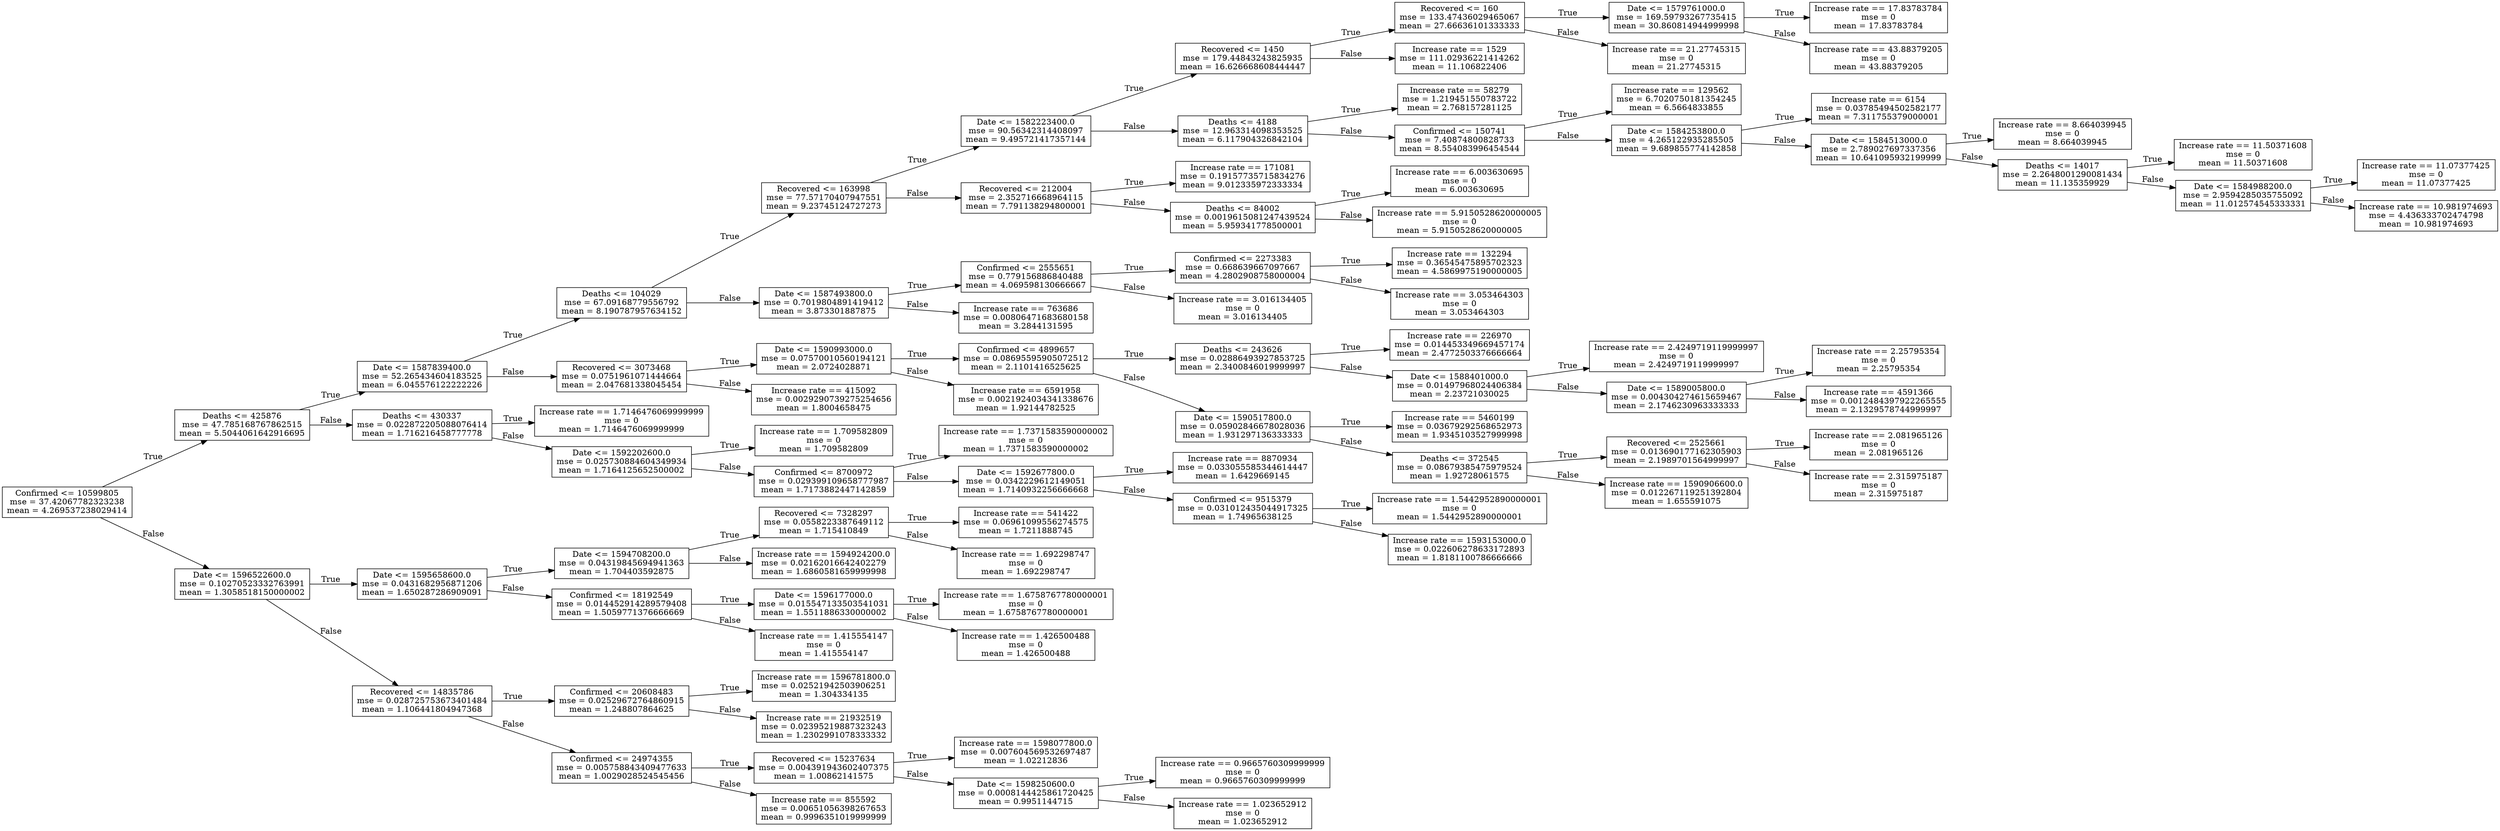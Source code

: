 digraph "Decision Tree" {
	rankdir=LR size="1000,500"
	node [shape=rectangle]
	"Confirmed <= 10599805
mse = 37.42067782323238
mean = 4.269537238029414" -> "Deaths <= 425876
mse = 47.785168767862515
mean = 5.5044061642916695" [label=True]
	"Confirmed <= 10599805
mse = 37.42067782323238
mean = 4.269537238029414" -> "Date <= 1596522600.0
mse = 0.10270523332763991
mean = 1.3058518150000002" [label=False]
	"Deaths <= 425876
mse = 47.785168767862515
mean = 5.5044061642916695" -> "Date <= 1587839400.0
mse = 52.265434604183525
mean = 6.045576122222226" [label=True]
	"Deaths <= 425876
mse = 47.785168767862515
mean = 5.5044061642916695" -> "Deaths <= 430337
mse = 0.022872205088076414
mean = 1.716216458777778" [label=False]
	"Date <= 1596522600.0
mse = 0.10270523332763991
mean = 1.3058518150000002" -> "Date <= 1595658600.0
mse = 0.0431682956871206
mean = 1.650287286909091" [label=True]
	"Date <= 1596522600.0
mse = 0.10270523332763991
mean = 1.3058518150000002" -> "Recovered <= 14835786
mse = 0.028725753673401484
mean = 1.106441804947368" [label=False]
	"Date <= 1587839400.0
mse = 52.265434604183525
mean = 6.045576122222226" -> "Deaths <= 104029
mse = 67.09168779556792
mean = 8.190787957634152" [label=True]
	"Date <= 1587839400.0
mse = 52.265434604183525
mean = 6.045576122222226" -> "Recovered <= 3073468
mse = 0.0751961071444664
mean = 2.047681338045454" [label=False]
	"Deaths <= 430337
mse = 0.022872205088076414
mean = 1.716216458777778" -> "Increase rate == 1.7146476069999999
mse = 0
mean = 1.7146476069999999" [label=True]
	"Deaths <= 430337
mse = 0.022872205088076414
mean = 1.716216458777778" -> "Date <= 1592202600.0
mse = 0.025730884604349934
mean = 1.7164125652500002" [label=False]
	"Date <= 1595658600.0
mse = 0.0431682956871206
mean = 1.650287286909091" -> "Date <= 1594708200.0
mse = 0.04319845694941363
mean = 1.704403592875" [label=True]
	"Date <= 1595658600.0
mse = 0.0431682956871206
mean = 1.650287286909091" -> "Confirmed <= 18192549
mse = 0.014452914289579408
mean = 1.5059771376666669" [label=False]
	"Recovered <= 14835786
mse = 0.028725753673401484
mean = 1.106441804947368" -> "Confirmed <= 20608483
mse = 0.02529672764860915
mean = 1.248807864625" [label=True]
	"Recovered <= 14835786
mse = 0.028725753673401484
mean = 1.106441804947368" -> "Confirmed <= 24974355
mse = 0.005758843409477633
mean = 1.0029028524545456" [label=False]
	"Deaths <= 104029
mse = 67.09168779556792
mean = 8.190787957634152" -> "Recovered <= 163998
mse = 77.57170407947551
mean = 9.23745124727273" [label=True]
	"Deaths <= 104029
mse = 67.09168779556792
mean = 8.190787957634152" -> "Date <= 1587493800.0
mse = 0.7019804891419412
mean = 3.873301887875" [label=False]
	"Recovered <= 3073468
mse = 0.0751961071444664
mean = 2.047681338045454" -> "Date <= 1590993000.0
mse = 0.07570010560194121
mean = 2.0724028871" [label=True]
	"Recovered <= 3073468
mse = 0.0751961071444664
mean = 2.047681338045454" -> "Increase rate == 415092
mse = 0.0029290739275254656
mean = 1.8004658475" [label=False]
	"Date <= 1592202600.0
mse = 0.025730884604349934
mean = 1.7164125652500002" -> "Increase rate == 1.709582809
mse = 0
mean = 1.709582809" [label=True]
	"Date <= 1592202600.0
mse = 0.025730884604349934
mean = 1.7164125652500002" -> "Confirmed <= 8700972
mse = 0.029399109658777987
mean = 1.7173882447142859" [label=False]
	"Date <= 1594708200.0
mse = 0.04319845694941363
mean = 1.704403592875" -> "Recovered <= 7328297
mse = 0.0558223387649112
mean = 1.715410849" [label=True]
	"Date <= 1594708200.0
mse = 0.04319845694941363
mean = 1.704403592875" -> "Increase rate == 1594924200.0
mse = 0.02162016642402279
mean = 1.6860581659999998" [label=False]
	"Confirmed <= 18192549
mse = 0.014452914289579408
mean = 1.5059771376666669" -> "Date <= 1596177000.0
mse = 0.015547133503541031
mean = 1.5511886330000002" [label=True]
	"Confirmed <= 18192549
mse = 0.014452914289579408
mean = 1.5059771376666669" -> "Increase rate == 1.415554147
mse = 0
mean = 1.415554147" [label=False]
	"Confirmed <= 20608483
mse = 0.02529672764860915
mean = 1.248807864625" -> "Increase rate == 1596781800.0
mse = 0.02521942503906251
mean = 1.304334135" [label=True]
	"Confirmed <= 20608483
mse = 0.02529672764860915
mean = 1.248807864625" -> "Increase rate == 21932519
mse = 0.02395219887323243
mean = 1.2302991078333332" [label=False]
	"Confirmed <= 24974355
mse = 0.005758843409477633
mean = 1.0029028524545456" -> "Recovered <= 15237634
mse = 0.004391943602407375
mean = 1.00862141575" [label=True]
	"Confirmed <= 24974355
mse = 0.005758843409477633
mean = 1.0029028524545456" -> "Increase rate == 855592
mse = 0.00651056398267653
mean = 0.9996351019999999" [label=False]
	"Recovered <= 163998
mse = 77.57170407947551
mean = 9.23745124727273" -> "Date <= 1582223400.0
mse = 90.56342314408097
mean = 9.495721417357144" [label=True]
	"Recovered <= 163998
mse = 77.57170407947551
mean = 9.23745124727273" -> "Recovered <= 212004
mse = 2.352716668964115
mean = 7.791138294800001" [label=False]
	"Date <= 1587493800.0
mse = 0.7019804891419412
mean = 3.873301887875" -> "Confirmed <= 2555651
mse = 0.779156886840488
mean = 4.069598130666667" [label=True]
	"Date <= 1587493800.0
mse = 0.7019804891419412
mean = 3.873301887875" -> "Increase rate == 763686
mse = 0.00806471683680158
mean = 3.2844131595" [label=False]
	"Date <= 1590993000.0
mse = 0.07570010560194121
mean = 2.0724028871" -> "Confirmed <= 4899657
mse = 0.08695595905072512
mean = 2.1101416525625" [label=True]
	"Date <= 1590993000.0
mse = 0.07570010560194121
mean = 2.0724028871" -> "Increase rate == 6591958
mse = 0.0021924034341338676
mean = 1.92144782525" [label=False]
	"Confirmed <= 8700972
mse = 0.029399109658777987
mean = 1.7173882447142859" -> "Increase rate == 1.7371583590000002
mse = 0
mean = 1.7371583590000002" [label=True]
	"Confirmed <= 8700972
mse = 0.029399109658777987
mean = 1.7173882447142859" -> "Date <= 1592677800.0
mse = 0.0342229612149051
mean = 1.7140932256666668" [label=False]
	"Recovered <= 7328297
mse = 0.0558223387649112
mean = 1.715410849" -> "Increase rate == 541422
mse = 0.06961099556274575
mean = 1.7211888745" [label=True]
	"Recovered <= 7328297
mse = 0.0558223387649112
mean = 1.715410849" -> "Increase rate == 1.692298747
mse = 0
mean = 1.692298747" [label=False]
	"Date <= 1596177000.0
mse = 0.015547133503541031
mean = 1.5511886330000002" -> "Increase rate == 1.6758767780000001
mse = 0
mean = 1.6758767780000001" [label=True]
	"Date <= 1596177000.0
mse = 0.015547133503541031
mean = 1.5511886330000002" -> "Increase rate == 1.426500488
mse = 0
mean = 1.426500488" [label=False]
	"Recovered <= 15237634
mse = 0.004391943602407375
mean = 1.00862141575" -> "Increase rate == 1598077800.0
mse = 0.007604569532697487
mean = 1.02212836" [label=True]
	"Recovered <= 15237634
mse = 0.004391943602407375
mean = 1.00862141575" -> "Date <= 1598250600.0
mse = 0.0008144425861720425
mean = 0.9951144715" [label=False]
	"Date <= 1582223400.0
mse = 90.56342314408097
mean = 9.495721417357144" -> "Recovered <= 1450
mse = 179.44843243825935
mean = 16.626668608444447" [label=True]
	"Date <= 1582223400.0
mse = 90.56342314408097
mean = 9.495721417357144" -> "Deaths <= 4188
mse = 12.963314098353525
mean = 6.117904326842104" [label=False]
	"Recovered <= 212004
mse = 2.352716668964115
mean = 7.791138294800001" -> "Increase rate == 171081
mse = 0.19157735715834276
mean = 9.012335972333334" [label=True]
	"Recovered <= 212004
mse = 2.352716668964115
mean = 7.791138294800001" -> "Deaths <= 84002
mse = 0.0019615081247439524
mean = 5.959341778500001" [label=False]
	"Confirmed <= 2555651
mse = 0.779156886840488
mean = 4.069598130666667" -> "Confirmed <= 2273383
mse = 0.668639667097667
mean = 4.2802908758000004" [label=True]
	"Confirmed <= 2555651
mse = 0.779156886840488
mean = 4.069598130666667" -> "Increase rate == 3.016134405
mse = 0
mean = 3.016134405" [label=False]
	"Confirmed <= 4899657
mse = 0.08695595905072512
mean = 2.1101416525625" -> "Deaths <= 243626
mse = 0.02886493927853725
mean = 2.3400846019999997" [label=True]
	"Confirmed <= 4899657
mse = 0.08695595905072512
mean = 2.1101416525625" -> "Date <= 1590517800.0
mse = 0.05902846678028036
mean = 1.931297136333333" [label=False]
	"Date <= 1592677800.0
mse = 0.0342229612149051
mean = 1.7140932256666668" -> "Increase rate == 8870934
mse = 0.033055585344614447
mean = 1.6429669145" [label=True]
	"Date <= 1592677800.0
mse = 0.0342229612149051
mean = 1.7140932256666668" -> "Confirmed <= 9515379
mse = 0.031012435044917325
mean = 1.74965638125" [label=False]
	"Date <= 1598250600.0
mse = 0.0008144425861720425
mean = 0.9951144715" -> "Increase rate == 0.9665760309999999
mse = 0
mean = 0.9665760309999999" [label=True]
	"Date <= 1598250600.0
mse = 0.0008144425861720425
mean = 0.9951144715" -> "Increase rate == 1.023652912
mse = 0
mean = 1.023652912" [label=False]
	"Recovered <= 1450
mse = 179.44843243825935
mean = 16.626668608444447" -> "Recovered <= 160
mse = 133.47436029465067
mean = 27.66636101333333" [label=True]
	"Recovered <= 1450
mse = 179.44843243825935
mean = 16.626668608444447" -> "Increase rate == 1529
mse = 111.02936221414262
mean = 11.106822406" [label=False]
	"Deaths <= 4188
mse = 12.963314098353525
mean = 6.117904326842104" -> "Increase rate == 58279
mse = 1.219451550783722
mean = 2.768157281125" [label=True]
	"Deaths <= 4188
mse = 12.963314098353525
mean = 6.117904326842104" -> "Confirmed <= 150741
mse = 7.40874800828733
mean = 8.554083996454544" [label=False]
	"Deaths <= 84002
mse = 0.0019615081247439524
mean = 5.959341778500001" -> "Increase rate == 6.003630695
mse = 0
mean = 6.003630695" [label=True]
	"Deaths <= 84002
mse = 0.0019615081247439524
mean = 5.959341778500001" -> "Increase rate == 5.9150528620000005
mse = 0
mean = 5.9150528620000005" [label=False]
	"Confirmed <= 2273383
mse = 0.668639667097667
mean = 4.2802908758000004" -> "Increase rate == 132294
mse = 0.36545475895702323
mean = 4.5869975190000005" [label=True]
	"Confirmed <= 2273383
mse = 0.668639667097667
mean = 4.2802908758000004" -> "Increase rate == 3.053464303
mse = 0
mean = 3.053464303" [label=False]
	"Deaths <= 243626
mse = 0.02886493927853725
mean = 2.3400846019999997" -> "Increase rate == 226970
mse = 0.014453349669457174
mean = 2.4772503376666664" [label=True]
	"Deaths <= 243626
mse = 0.02886493927853725
mean = 2.3400846019999997" -> "Date <= 1588401000.0
mse = 0.01497968024406384
mean = 2.23721030025" [label=False]
	"Date <= 1590517800.0
mse = 0.05902846678028036
mean = 1.931297136333333" -> "Increase rate == 5460199
mse = 0.03679292568652973
mean = 1.9345103527999998" [label=True]
	"Date <= 1590517800.0
mse = 0.05902846678028036
mean = 1.931297136333333" -> "Deaths <= 372545
mse = 0.08679385475979524
mean = 1.92728061575" [label=False]
	"Confirmed <= 9515379
mse = 0.031012435044917325
mean = 1.74965638125" -> "Increase rate == 1.5442952890000001
mse = 0
mean = 1.5442952890000001" [label=True]
	"Confirmed <= 9515379
mse = 0.031012435044917325
mean = 1.74965638125" -> "Increase rate == 1593153000.0
mse = 0.022606278633172893
mean = 1.8181100786666666" [label=False]
	"Recovered <= 160
mse = 133.47436029465067
mean = 27.66636101333333" -> "Date <= 1579761000.0
mse = 169.59793267735415
mean = 30.860814944999998" [label=True]
	"Recovered <= 160
mse = 133.47436029465067
mean = 27.66636101333333" -> "Increase rate == 21.27745315
mse = 0
mean = 21.27745315" [label=False]
	"Confirmed <= 150741
mse = 7.40874800828733
mean = 8.554083996454544" -> "Increase rate == 129562
mse = 6.7020750181354245
mean = 6.5664833855" [label=True]
	"Confirmed <= 150741
mse = 7.40874800828733
mean = 8.554083996454544" -> "Date <= 1584253800.0
mse = 4.265122935285505
mean = 9.689855774142858" [label=False]
	"Date <= 1588401000.0
mse = 0.01497968024406384
mean = 2.23721030025" -> "Increase rate == 2.4249719119999997
mse = 0
mean = 2.4249719119999997" [label=True]
	"Date <= 1588401000.0
mse = 0.01497968024406384
mean = 2.23721030025" -> "Date <= 1589005800.0
mse = 0.004304274615659467
mean = 2.1746230963333333" [label=False]
	"Deaths <= 372545
mse = 0.08679385475979524
mean = 1.92728061575" -> "Recovered <= 2525661
mse = 0.013690177162305903
mean = 2.1989701564999997" [label=True]
	"Deaths <= 372545
mse = 0.08679385475979524
mean = 1.92728061575" -> "Increase rate == 1590906600.0
mse = 0.012267119251392804
mean = 1.655591075" [label=False]
	"Date <= 1579761000.0
mse = 169.59793267735415
mean = 30.860814944999998" -> "Increase rate == 17.83783784
mse = 0
mean = 17.83783784" [label=True]
	"Date <= 1579761000.0
mse = 169.59793267735415
mean = 30.860814944999998" -> "Increase rate == 43.88379205
mse = 0
mean = 43.88379205" [label=False]
	"Date <= 1584253800.0
mse = 4.265122935285505
mean = 9.689855774142858" -> "Increase rate == 6154
mse = 0.03785494502582177
mean = 7.311755379000001" [label=True]
	"Date <= 1584253800.0
mse = 4.265122935285505
mean = 9.689855774142858" -> "Date <= 1584513000.0
mse = 2.789027697337356
mean = 10.641095932199999" [label=False]
	"Date <= 1589005800.0
mse = 0.004304274615659467
mean = 2.1746230963333333" -> "Increase rate == 2.25795354
mse = 0
mean = 2.25795354" [label=True]
	"Date <= 1589005800.0
mse = 0.004304274615659467
mean = 2.1746230963333333" -> "Increase rate == 4591366
mse = 0.0012484397922265555
mean = 2.1329578744999997" [label=False]
	"Recovered <= 2525661
mse = 0.013690177162305903
mean = 2.1989701564999997" -> "Increase rate == 2.081965126
mse = 0
mean = 2.081965126" [label=True]
	"Recovered <= 2525661
mse = 0.013690177162305903
mean = 2.1989701564999997" -> "Increase rate == 2.315975187
mse = 0
mean = 2.315975187" [label=False]
	"Date <= 1584513000.0
mse = 2.789027697337356
mean = 10.641095932199999" -> "Increase rate == 8.664039945
mse = 0
mean = 8.664039945" [label=True]
	"Date <= 1584513000.0
mse = 2.789027697337356
mean = 10.641095932199999" -> "Deaths <= 14017
mse = 2.2648001290081434
mean = 11.135359929" [label=False]
	"Deaths <= 14017
mse = 2.2648001290081434
mean = 11.135359929" -> "Increase rate == 11.50371608
mse = 0
mean = 11.50371608" [label=True]
	"Deaths <= 14017
mse = 2.2648001290081434
mean = 11.135359929" -> "Date <= 1584988200.0
mse = 2.9594285035755092
mean = 11.012574545333331" [label=False]
	"Date <= 1584988200.0
mse = 2.9594285035755092
mean = 11.012574545333331" -> "Increase rate == 11.07377425
mse = 0
mean = 11.07377425" [label=True]
	"Date <= 1584988200.0
mse = 2.9594285035755092
mean = 11.012574545333331" -> "Increase rate == 10.981974693
mse = 4.436333702474798
mean = 10.981974693" [label=False]
}
